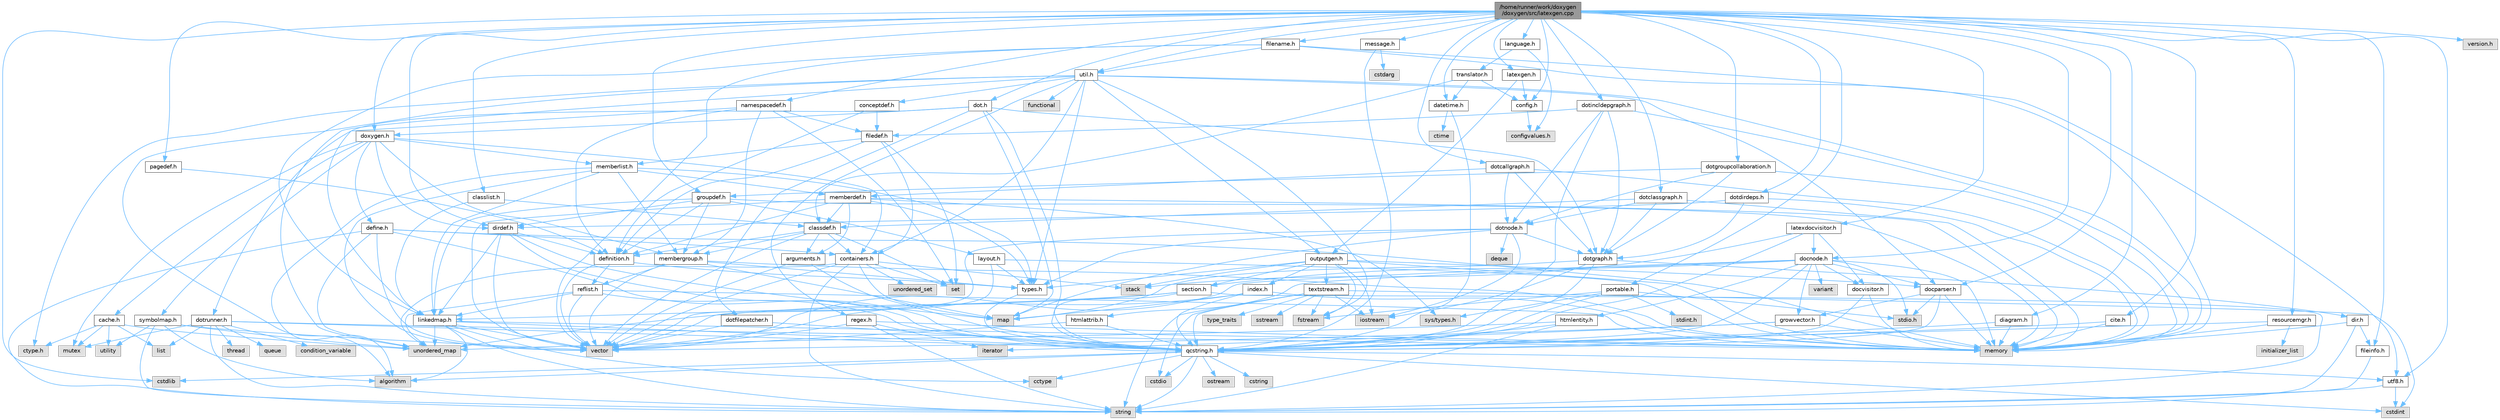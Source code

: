 digraph "/home/runner/work/doxygen/doxygen/src/latexgen.cpp"
{
 // INTERACTIVE_SVG=YES
 // LATEX_PDF_SIZE
  bgcolor="transparent";
  edge [fontname=Helvetica,fontsize=10,labelfontname=Helvetica,labelfontsize=10];
  node [fontname=Helvetica,fontsize=10,shape=box,height=0.2,width=0.4];
  Node1 [label="/home/runner/work/doxygen\l/doxygen/src/latexgen.cpp",height=0.2,width=0.4,color="gray40", fillcolor="grey60", style="filled", fontcolor="black",tooltip=" "];
  Node1 -> Node2 [color="steelblue1",style="solid"];
  Node2 [label="cstdlib",height=0.2,width=0.4,color="grey60", fillcolor="#E0E0E0", style="filled",tooltip=" "];
  Node1 -> Node3 [color="steelblue1",style="solid"];
  Node3 [label="latexgen.h",height=0.2,width=0.4,color="grey40", fillcolor="white", style="filled",URL="$d6/d9c/latexgen_8h.html",tooltip=" "];
  Node3 -> Node4 [color="steelblue1",style="solid"];
  Node4 [label="config.h",height=0.2,width=0.4,color="grey40", fillcolor="white", style="filled",URL="$db/d16/config_8h.html",tooltip=" "];
  Node4 -> Node5 [color="steelblue1",style="solid"];
  Node5 [label="configvalues.h",height=0.2,width=0.4,color="grey60", fillcolor="#E0E0E0", style="filled",tooltip=" "];
  Node3 -> Node6 [color="steelblue1",style="solid"];
  Node6 [label="outputgen.h",height=0.2,width=0.4,color="grey40", fillcolor="white", style="filled",URL="$df/d06/outputgen_8h.html",tooltip=" "];
  Node6 -> Node7 [color="steelblue1",style="solid"];
  Node7 [label="memory",height=0.2,width=0.4,color="grey60", fillcolor="#E0E0E0", style="filled",tooltip=" "];
  Node6 -> Node8 [color="steelblue1",style="solid"];
  Node8 [label="stack",height=0.2,width=0.4,color="grey60", fillcolor="#E0E0E0", style="filled",tooltip=" "];
  Node6 -> Node9 [color="steelblue1",style="solid"];
  Node9 [label="iostream",height=0.2,width=0.4,color="grey60", fillcolor="#E0E0E0", style="filled",tooltip=" "];
  Node6 -> Node10 [color="steelblue1",style="solid"];
  Node10 [label="fstream",height=0.2,width=0.4,color="grey60", fillcolor="#E0E0E0", style="filled",tooltip=" "];
  Node6 -> Node11 [color="steelblue1",style="solid"];
  Node11 [label="types.h",height=0.2,width=0.4,color="grey40", fillcolor="white", style="filled",URL="$d9/d49/types_8h.html",tooltip="This file contains a number of basic enums and types."];
  Node11 -> Node12 [color="steelblue1",style="solid"];
  Node12 [label="qcstring.h",height=0.2,width=0.4,color="grey40", fillcolor="white", style="filled",URL="$d7/d5c/qcstring_8h.html",tooltip=" "];
  Node12 -> Node13 [color="steelblue1",style="solid"];
  Node13 [label="string",height=0.2,width=0.4,color="grey60", fillcolor="#E0E0E0", style="filled",tooltip=" "];
  Node12 -> Node14 [color="steelblue1",style="solid"];
  Node14 [label="algorithm",height=0.2,width=0.4,color="grey60", fillcolor="#E0E0E0", style="filled",tooltip=" "];
  Node12 -> Node15 [color="steelblue1",style="solid"];
  Node15 [label="cctype",height=0.2,width=0.4,color="grey60", fillcolor="#E0E0E0", style="filled",tooltip=" "];
  Node12 -> Node16 [color="steelblue1",style="solid"];
  Node16 [label="cstring",height=0.2,width=0.4,color="grey60", fillcolor="#E0E0E0", style="filled",tooltip=" "];
  Node12 -> Node17 [color="steelblue1",style="solid"];
  Node17 [label="cstdio",height=0.2,width=0.4,color="grey60", fillcolor="#E0E0E0", style="filled",tooltip=" "];
  Node12 -> Node2 [color="steelblue1",style="solid"];
  Node12 -> Node18 [color="steelblue1",style="solid"];
  Node18 [label="cstdint",height=0.2,width=0.4,color="grey60", fillcolor="#E0E0E0", style="filled",tooltip=" "];
  Node12 -> Node19 [color="steelblue1",style="solid"];
  Node19 [label="ostream",height=0.2,width=0.4,color="grey60", fillcolor="#E0E0E0", style="filled",tooltip=" "];
  Node12 -> Node20 [color="steelblue1",style="solid"];
  Node20 [label="utf8.h",height=0.2,width=0.4,color="grey40", fillcolor="white", style="filled",URL="$db/d7c/utf8_8h.html",tooltip="Various UTF8 related helper functions."];
  Node20 -> Node18 [color="steelblue1",style="solid"];
  Node20 -> Node13 [color="steelblue1",style="solid"];
  Node6 -> Node21 [color="steelblue1",style="solid"];
  Node21 [label="index.h",height=0.2,width=0.4,color="grey40", fillcolor="white", style="filled",URL="$d1/db5/index_8h.html",tooltip=" "];
  Node21 -> Node7 [color="steelblue1",style="solid"];
  Node21 -> Node22 [color="steelblue1",style="solid"];
  Node22 [label="vector",height=0.2,width=0.4,color="grey60", fillcolor="#E0E0E0", style="filled",tooltip=" "];
  Node21 -> Node23 [color="steelblue1",style="solid"];
  Node23 [label="map",height=0.2,width=0.4,color="grey60", fillcolor="#E0E0E0", style="filled",tooltip=" "];
  Node21 -> Node12 [color="steelblue1",style="solid"];
  Node6 -> Node24 [color="steelblue1",style="solid"];
  Node24 [label="section.h",height=0.2,width=0.4,color="grey40", fillcolor="white", style="filled",URL="$d1/d2a/section_8h.html",tooltip=" "];
  Node24 -> Node13 [color="steelblue1",style="solid"];
  Node24 -> Node25 [color="steelblue1",style="solid"];
  Node25 [label="unordered_map",height=0.2,width=0.4,color="grey60", fillcolor="#E0E0E0", style="filled",tooltip=" "];
  Node24 -> Node12 [color="steelblue1",style="solid"];
  Node24 -> Node26 [color="steelblue1",style="solid"];
  Node26 [label="linkedmap.h",height=0.2,width=0.4,color="grey40", fillcolor="white", style="filled",URL="$da/de1/linkedmap_8h.html",tooltip=" "];
  Node26 -> Node25 [color="steelblue1",style="solid"];
  Node26 -> Node22 [color="steelblue1",style="solid"];
  Node26 -> Node7 [color="steelblue1",style="solid"];
  Node26 -> Node13 [color="steelblue1",style="solid"];
  Node26 -> Node14 [color="steelblue1",style="solid"];
  Node26 -> Node15 [color="steelblue1",style="solid"];
  Node26 -> Node12 [color="steelblue1",style="solid"];
  Node6 -> Node27 [color="steelblue1",style="solid"];
  Node27 [label="textstream.h",height=0.2,width=0.4,color="grey40", fillcolor="white", style="filled",URL="$d4/d7d/textstream_8h.html",tooltip=" "];
  Node27 -> Node13 [color="steelblue1",style="solid"];
  Node27 -> Node9 [color="steelblue1",style="solid"];
  Node27 -> Node28 [color="steelblue1",style="solid"];
  Node28 [label="sstream",height=0.2,width=0.4,color="grey60", fillcolor="#E0E0E0", style="filled",tooltip=" "];
  Node27 -> Node18 [color="steelblue1",style="solid"];
  Node27 -> Node17 [color="steelblue1",style="solid"];
  Node27 -> Node10 [color="steelblue1",style="solid"];
  Node27 -> Node29 [color="steelblue1",style="solid"];
  Node29 [label="type_traits",height=0.2,width=0.4,color="grey60", fillcolor="#E0E0E0", style="filled",tooltip=" "];
  Node27 -> Node12 [color="steelblue1",style="solid"];
  Node6 -> Node30 [color="steelblue1",style="solid"];
  Node30 [label="docparser.h",height=0.2,width=0.4,color="grey40", fillcolor="white", style="filled",URL="$de/d9c/docparser_8h.html",tooltip=" "];
  Node30 -> Node31 [color="steelblue1",style="solid"];
  Node31 [label="stdio.h",height=0.2,width=0.4,color="grey60", fillcolor="#E0E0E0", style="filled",tooltip=" "];
  Node30 -> Node7 [color="steelblue1",style="solid"];
  Node30 -> Node12 [color="steelblue1",style="solid"];
  Node30 -> Node32 [color="steelblue1",style="solid"];
  Node32 [label="growvector.h",height=0.2,width=0.4,color="grey40", fillcolor="white", style="filled",URL="$d7/d50/growvector_8h.html",tooltip=" "];
  Node32 -> Node22 [color="steelblue1",style="solid"];
  Node32 -> Node7 [color="steelblue1",style="solid"];
  Node32 -> Node33 [color="steelblue1",style="solid"];
  Node33 [label="iterator",height=0.2,width=0.4,color="grey60", fillcolor="#E0E0E0", style="filled",tooltip=" "];
  Node1 -> Node4 [color="steelblue1",style="solid"];
  Node1 -> Node34 [color="steelblue1",style="solid"];
  Node34 [label="message.h",height=0.2,width=0.4,color="grey40", fillcolor="white", style="filled",URL="$d2/d0d/message_8h.html",tooltip=" "];
  Node34 -> Node35 [color="steelblue1",style="solid"];
  Node35 [label="cstdarg",height=0.2,width=0.4,color="grey60", fillcolor="#E0E0E0", style="filled",tooltip=" "];
  Node34 -> Node12 [color="steelblue1",style="solid"];
  Node1 -> Node36 [color="steelblue1",style="solid"];
  Node36 [label="doxygen.h",height=0.2,width=0.4,color="grey40", fillcolor="white", style="filled",URL="$d1/da1/doxygen_8h.html",tooltip=" "];
  Node36 -> Node37 [color="steelblue1",style="solid"];
  Node37 [label="mutex",height=0.2,width=0.4,color="grey60", fillcolor="#E0E0E0", style="filled",tooltip=" "];
  Node36 -> Node38 [color="steelblue1",style="solid"];
  Node38 [label="containers.h",height=0.2,width=0.4,color="grey40", fillcolor="white", style="filled",URL="$d5/d75/containers_8h.html",tooltip=" "];
  Node38 -> Node22 [color="steelblue1",style="solid"];
  Node38 -> Node13 [color="steelblue1",style="solid"];
  Node38 -> Node39 [color="steelblue1",style="solid"];
  Node39 [label="set",height=0.2,width=0.4,color="grey60", fillcolor="#E0E0E0", style="filled",tooltip=" "];
  Node38 -> Node23 [color="steelblue1",style="solid"];
  Node38 -> Node40 [color="steelblue1",style="solid"];
  Node40 [label="unordered_set",height=0.2,width=0.4,color="grey60", fillcolor="#E0E0E0", style="filled",tooltip=" "];
  Node38 -> Node25 [color="steelblue1",style="solid"];
  Node38 -> Node8 [color="steelblue1",style="solid"];
  Node36 -> Node41 [color="steelblue1",style="solid"];
  Node41 [label="membergroup.h",height=0.2,width=0.4,color="grey40", fillcolor="white", style="filled",URL="$d9/d11/membergroup_8h.html",tooltip=" "];
  Node41 -> Node22 [color="steelblue1",style="solid"];
  Node41 -> Node23 [color="steelblue1",style="solid"];
  Node41 -> Node7 [color="steelblue1",style="solid"];
  Node41 -> Node11 [color="steelblue1",style="solid"];
  Node41 -> Node42 [color="steelblue1",style="solid"];
  Node42 [label="reflist.h",height=0.2,width=0.4,color="grey40", fillcolor="white", style="filled",URL="$d1/d02/reflist_8h.html",tooltip=" "];
  Node42 -> Node22 [color="steelblue1",style="solid"];
  Node42 -> Node25 [color="steelblue1",style="solid"];
  Node42 -> Node7 [color="steelblue1",style="solid"];
  Node42 -> Node12 [color="steelblue1",style="solid"];
  Node42 -> Node26 [color="steelblue1",style="solid"];
  Node36 -> Node43 [color="steelblue1",style="solid"];
  Node43 [label="dirdef.h",height=0.2,width=0.4,color="grey40", fillcolor="white", style="filled",URL="$d6/d15/dirdef_8h.html",tooltip=" "];
  Node43 -> Node22 [color="steelblue1",style="solid"];
  Node43 -> Node23 [color="steelblue1",style="solid"];
  Node43 -> Node12 [color="steelblue1",style="solid"];
  Node43 -> Node26 [color="steelblue1",style="solid"];
  Node43 -> Node44 [color="steelblue1",style="solid"];
  Node44 [label="definition.h",height=0.2,width=0.4,color="grey40", fillcolor="white", style="filled",URL="$df/da1/definition_8h.html",tooltip=" "];
  Node44 -> Node22 [color="steelblue1",style="solid"];
  Node44 -> Node11 [color="steelblue1",style="solid"];
  Node44 -> Node42 [color="steelblue1",style="solid"];
  Node36 -> Node45 [color="steelblue1",style="solid"];
  Node45 [label="memberlist.h",height=0.2,width=0.4,color="grey40", fillcolor="white", style="filled",URL="$dd/d78/memberlist_8h.html",tooltip=" "];
  Node45 -> Node22 [color="steelblue1",style="solid"];
  Node45 -> Node14 [color="steelblue1",style="solid"];
  Node45 -> Node46 [color="steelblue1",style="solid"];
  Node46 [label="memberdef.h",height=0.2,width=0.4,color="grey40", fillcolor="white", style="filled",URL="$d4/d46/memberdef_8h.html",tooltip=" "];
  Node46 -> Node22 [color="steelblue1",style="solid"];
  Node46 -> Node7 [color="steelblue1",style="solid"];
  Node46 -> Node47 [color="steelblue1",style="solid"];
  Node47 [label="sys/types.h",height=0.2,width=0.4,color="grey60", fillcolor="#E0E0E0", style="filled",tooltip=" "];
  Node46 -> Node11 [color="steelblue1",style="solid"];
  Node46 -> Node44 [color="steelblue1",style="solid"];
  Node46 -> Node48 [color="steelblue1",style="solid"];
  Node48 [label="arguments.h",height=0.2,width=0.4,color="grey40", fillcolor="white", style="filled",URL="$df/d9b/arguments_8h.html",tooltip=" "];
  Node48 -> Node22 [color="steelblue1",style="solid"];
  Node48 -> Node12 [color="steelblue1",style="solid"];
  Node46 -> Node49 [color="steelblue1",style="solid"];
  Node49 [label="classdef.h",height=0.2,width=0.4,color="grey40", fillcolor="white", style="filled",URL="$d1/da6/classdef_8h.html",tooltip=" "];
  Node49 -> Node22 [color="steelblue1",style="solid"];
  Node49 -> Node39 [color="steelblue1",style="solid"];
  Node49 -> Node38 [color="steelblue1",style="solid"];
  Node49 -> Node44 [color="steelblue1",style="solid"];
  Node49 -> Node48 [color="steelblue1",style="solid"];
  Node49 -> Node41 [color="steelblue1",style="solid"];
  Node45 -> Node26 [color="steelblue1",style="solid"];
  Node45 -> Node11 [color="steelblue1",style="solid"];
  Node45 -> Node41 [color="steelblue1",style="solid"];
  Node36 -> Node50 [color="steelblue1",style="solid"];
  Node50 [label="define.h",height=0.2,width=0.4,color="grey40", fillcolor="white", style="filled",URL="$df/d67/define_8h.html",tooltip=" "];
  Node50 -> Node22 [color="steelblue1",style="solid"];
  Node50 -> Node7 [color="steelblue1",style="solid"];
  Node50 -> Node13 [color="steelblue1",style="solid"];
  Node50 -> Node25 [color="steelblue1",style="solid"];
  Node50 -> Node12 [color="steelblue1",style="solid"];
  Node50 -> Node38 [color="steelblue1",style="solid"];
  Node36 -> Node51 [color="steelblue1",style="solid"];
  Node51 [label="cache.h",height=0.2,width=0.4,color="grey40", fillcolor="white", style="filled",URL="$d3/d26/cache_8h.html",tooltip=" "];
  Node51 -> Node52 [color="steelblue1",style="solid"];
  Node52 [label="list",height=0.2,width=0.4,color="grey60", fillcolor="#E0E0E0", style="filled",tooltip=" "];
  Node51 -> Node25 [color="steelblue1",style="solid"];
  Node51 -> Node37 [color="steelblue1",style="solid"];
  Node51 -> Node53 [color="steelblue1",style="solid"];
  Node53 [label="utility",height=0.2,width=0.4,color="grey60", fillcolor="#E0E0E0", style="filled",tooltip=" "];
  Node51 -> Node54 [color="steelblue1",style="solid"];
  Node54 [label="ctype.h",height=0.2,width=0.4,color="grey60", fillcolor="#E0E0E0", style="filled",tooltip=" "];
  Node36 -> Node55 [color="steelblue1",style="solid"];
  Node55 [label="symbolmap.h",height=0.2,width=0.4,color="grey40", fillcolor="white", style="filled",URL="$d7/ddd/symbolmap_8h.html",tooltip=" "];
  Node55 -> Node14 [color="steelblue1",style="solid"];
  Node55 -> Node25 [color="steelblue1",style="solid"];
  Node55 -> Node22 [color="steelblue1",style="solid"];
  Node55 -> Node13 [color="steelblue1",style="solid"];
  Node55 -> Node53 [color="steelblue1",style="solid"];
  Node1 -> Node56 [color="steelblue1",style="solid"];
  Node56 [label="util.h",height=0.2,width=0.4,color="grey40", fillcolor="white", style="filled",URL="$d8/d3c/util_8h.html",tooltip="A bunch of utility functions."];
  Node56 -> Node7 [color="steelblue1",style="solid"];
  Node56 -> Node25 [color="steelblue1",style="solid"];
  Node56 -> Node14 [color="steelblue1",style="solid"];
  Node56 -> Node57 [color="steelblue1",style="solid"];
  Node57 [label="functional",height=0.2,width=0.4,color="grey60", fillcolor="#E0E0E0", style="filled",tooltip=" "];
  Node56 -> Node10 [color="steelblue1",style="solid"];
  Node56 -> Node54 [color="steelblue1",style="solid"];
  Node56 -> Node11 [color="steelblue1",style="solid"];
  Node56 -> Node30 [color="steelblue1",style="solid"];
  Node56 -> Node38 [color="steelblue1",style="solid"];
  Node56 -> Node6 [color="steelblue1",style="solid"];
  Node56 -> Node58 [color="steelblue1",style="solid"];
  Node58 [label="regex.h",height=0.2,width=0.4,color="grey40", fillcolor="white", style="filled",URL="$d1/d21/regex_8h.html",tooltip=" "];
  Node58 -> Node7 [color="steelblue1",style="solid"];
  Node58 -> Node13 [color="steelblue1",style="solid"];
  Node58 -> Node22 [color="steelblue1",style="solid"];
  Node58 -> Node33 [color="steelblue1",style="solid"];
  Node56 -> Node59 [color="steelblue1",style="solid"];
  Node59 [label="conceptdef.h",height=0.2,width=0.4,color="grey40", fillcolor="white", style="filled",URL="$da/df1/conceptdef_8h.html",tooltip=" "];
  Node59 -> Node44 [color="steelblue1",style="solid"];
  Node59 -> Node60 [color="steelblue1",style="solid"];
  Node60 [label="filedef.h",height=0.2,width=0.4,color="grey40", fillcolor="white", style="filled",URL="$d4/d3a/filedef_8h.html",tooltip=" "];
  Node60 -> Node39 [color="steelblue1",style="solid"];
  Node60 -> Node44 [color="steelblue1",style="solid"];
  Node60 -> Node45 [color="steelblue1",style="solid"];
  Node60 -> Node38 [color="steelblue1",style="solid"];
  Node1 -> Node61 [color="steelblue1",style="solid"];
  Node61 [label="diagram.h",height=0.2,width=0.4,color="grey40", fillcolor="white", style="filled",URL="$d9/d1b/diagram_8h.html",tooltip=" "];
  Node61 -> Node7 [color="steelblue1",style="solid"];
  Node61 -> Node12 [color="steelblue1",style="solid"];
  Node1 -> Node62 [color="steelblue1",style="solid"];
  Node62 [label="language.h",height=0.2,width=0.4,color="grey40", fillcolor="white", style="filled",URL="$d8/dce/language_8h.html",tooltip=" "];
  Node62 -> Node63 [color="steelblue1",style="solid"];
  Node63 [label="translator.h",height=0.2,width=0.4,color="grey40", fillcolor="white", style="filled",URL="$d9/df1/translator_8h.html",tooltip=" "];
  Node63 -> Node49 [color="steelblue1",style="solid"];
  Node63 -> Node4 [color="steelblue1",style="solid"];
  Node63 -> Node64 [color="steelblue1",style="solid"];
  Node64 [label="datetime.h",height=0.2,width=0.4,color="grey40", fillcolor="white", style="filled",URL="$de/d1b/datetime_8h.html",tooltip=" "];
  Node64 -> Node65 [color="steelblue1",style="solid"];
  Node65 [label="ctime",height=0.2,width=0.4,color="grey60", fillcolor="#E0E0E0", style="filled",tooltip=" "];
  Node64 -> Node12 [color="steelblue1",style="solid"];
  Node62 -> Node5 [color="steelblue1",style="solid"];
  Node1 -> Node66 [color="steelblue1",style="solid"];
  Node66 [label="version.h",height=0.2,width=0.4,color="grey60", fillcolor="#E0E0E0", style="filled",tooltip=" "];
  Node1 -> Node67 [color="steelblue1",style="solid"];
  Node67 [label="dot.h",height=0.2,width=0.4,color="grey40", fillcolor="white", style="filled",URL="$d6/d4a/dot_8h.html",tooltip=" "];
  Node67 -> Node23 [color="steelblue1",style="solid"];
  Node67 -> Node12 [color="steelblue1",style="solid"];
  Node67 -> Node68 [color="steelblue1",style="solid"];
  Node68 [label="dotgraph.h",height=0.2,width=0.4,color="grey40", fillcolor="white", style="filled",URL="$d0/daa/dotgraph_8h.html",tooltip=" "];
  Node68 -> Node9 [color="steelblue1",style="solid"];
  Node68 -> Node23 [color="steelblue1",style="solid"];
  Node68 -> Node12 [color="steelblue1",style="solid"];
  Node68 -> Node69 [color="steelblue1",style="solid"];
  Node69 [label="dir.h",height=0.2,width=0.4,color="grey40", fillcolor="white", style="filled",URL="$df/d9c/dir_8h.html",tooltip=" "];
  Node69 -> Node13 [color="steelblue1",style="solid"];
  Node69 -> Node7 [color="steelblue1",style="solid"];
  Node69 -> Node70 [color="steelblue1",style="solid"];
  Node70 [label="fileinfo.h",height=0.2,width=0.4,color="grey40", fillcolor="white", style="filled",URL="$df/d45/fileinfo_8h.html",tooltip=" "];
  Node70 -> Node13 [color="steelblue1",style="solid"];
  Node67 -> Node71 [color="steelblue1",style="solid"];
  Node71 [label="dotfilepatcher.h",height=0.2,width=0.4,color="grey40", fillcolor="white", style="filled",URL="$d3/d38/dotfilepatcher_8h.html",tooltip=" "];
  Node71 -> Node22 [color="steelblue1",style="solid"];
  Node71 -> Node12 [color="steelblue1",style="solid"];
  Node67 -> Node72 [color="steelblue1",style="solid"];
  Node72 [label="dotrunner.h",height=0.2,width=0.4,color="grey40", fillcolor="white", style="filled",URL="$d2/dd1/dotrunner_8h.html",tooltip=" "];
  Node72 -> Node13 [color="steelblue1",style="solid"];
  Node72 -> Node73 [color="steelblue1",style="solid"];
  Node73 [label="thread",height=0.2,width=0.4,color="grey60", fillcolor="#E0E0E0", style="filled",tooltip=" "];
  Node72 -> Node52 [color="steelblue1",style="solid"];
  Node72 -> Node74 [color="steelblue1",style="solid"];
  Node74 [label="queue",height=0.2,width=0.4,color="grey60", fillcolor="#E0E0E0", style="filled",tooltip=" "];
  Node72 -> Node37 [color="steelblue1",style="solid"];
  Node72 -> Node75 [color="steelblue1",style="solid"];
  Node75 [label="condition_variable",height=0.2,width=0.4,color="grey60", fillcolor="#E0E0E0", style="filled",tooltip=" "];
  Node72 -> Node7 [color="steelblue1",style="solid"];
  Node72 -> Node12 [color="steelblue1",style="solid"];
  Node67 -> Node36 [color="steelblue1",style="solid"];
  Node1 -> Node76 [color="steelblue1",style="solid"];
  Node76 [label="dotcallgraph.h",height=0.2,width=0.4,color="grey40", fillcolor="white", style="filled",URL="$dc/dcf/dotcallgraph_8h.html",tooltip=" "];
  Node76 -> Node7 [color="steelblue1",style="solid"];
  Node76 -> Node77 [color="steelblue1",style="solid"];
  Node77 [label="dotnode.h",height=0.2,width=0.4,color="grey40", fillcolor="white", style="filled",URL="$d8/d3b/dotnode_8h.html",tooltip=" "];
  Node77 -> Node22 [color="steelblue1",style="solid"];
  Node77 -> Node23 [color="steelblue1",style="solid"];
  Node77 -> Node78 [color="steelblue1",style="solid"];
  Node78 [label="deque",height=0.2,width=0.4,color="grey60", fillcolor="#E0E0E0", style="filled",tooltip=" "];
  Node77 -> Node9 [color="steelblue1",style="solid"];
  Node77 -> Node11 [color="steelblue1",style="solid"];
  Node77 -> Node68 [color="steelblue1",style="solid"];
  Node76 -> Node68 [color="steelblue1",style="solid"];
  Node76 -> Node46 [color="steelblue1",style="solid"];
  Node1 -> Node79 [color="steelblue1",style="solid"];
  Node79 [label="dotclassgraph.h",height=0.2,width=0.4,color="grey40", fillcolor="white", style="filled",URL="$d5/d04/dotclassgraph_8h.html",tooltip=" "];
  Node79 -> Node7 [color="steelblue1",style="solid"];
  Node79 -> Node49 [color="steelblue1",style="solid"];
  Node79 -> Node77 [color="steelblue1",style="solid"];
  Node79 -> Node68 [color="steelblue1",style="solid"];
  Node1 -> Node80 [color="steelblue1",style="solid"];
  Node80 [label="dotdirdeps.h",height=0.2,width=0.4,color="grey40", fillcolor="white", style="filled",URL="$d3/dcf/dotdirdeps_8h.html",tooltip=" "];
  Node80 -> Node7 [color="steelblue1",style="solid"];
  Node80 -> Node68 [color="steelblue1",style="solid"];
  Node80 -> Node43 [color="steelblue1",style="solid"];
  Node1 -> Node81 [color="steelblue1",style="solid"];
  Node81 [label="dotgroupcollaboration.h",height=0.2,width=0.4,color="grey40", fillcolor="white", style="filled",URL="$d7/d99/dotgroupcollaboration_8h.html",tooltip=" "];
  Node81 -> Node7 [color="steelblue1",style="solid"];
  Node81 -> Node77 [color="steelblue1",style="solid"];
  Node81 -> Node68 [color="steelblue1",style="solid"];
  Node81 -> Node82 [color="steelblue1",style="solid"];
  Node82 [label="groupdef.h",height=0.2,width=0.4,color="grey40", fillcolor="white", style="filled",URL="$d1/de6/groupdef_8h.html",tooltip=" "];
  Node82 -> Node7 [color="steelblue1",style="solid"];
  Node82 -> Node44 [color="steelblue1",style="solid"];
  Node82 -> Node43 [color="steelblue1",style="solid"];
  Node82 -> Node83 [color="steelblue1",style="solid"];
  Node83 [label="layout.h",height=0.2,width=0.4,color="grey40", fillcolor="white", style="filled",URL="$db/d51/layout_8h.html",tooltip=" "];
  Node83 -> Node7 [color="steelblue1",style="solid"];
  Node83 -> Node22 [color="steelblue1",style="solid"];
  Node83 -> Node11 [color="steelblue1",style="solid"];
  Node82 -> Node41 [color="steelblue1",style="solid"];
  Node82 -> Node26 [color="steelblue1",style="solid"];
  Node1 -> Node84 [color="steelblue1",style="solid"];
  Node84 [label="dotincldepgraph.h",height=0.2,width=0.4,color="grey40", fillcolor="white", style="filled",URL="$dd/d8c/dotincldepgraph_8h.html",tooltip=" "];
  Node84 -> Node7 [color="steelblue1",style="solid"];
  Node84 -> Node12 [color="steelblue1",style="solid"];
  Node84 -> Node60 [color="steelblue1",style="solid"];
  Node84 -> Node77 [color="steelblue1",style="solid"];
  Node84 -> Node68 [color="steelblue1",style="solid"];
  Node1 -> Node85 [color="steelblue1",style="solid"];
  Node85 [label="pagedef.h",height=0.2,width=0.4,color="grey40", fillcolor="white", style="filled",URL="$dd/d66/pagedef_8h.html",tooltip=" "];
  Node85 -> Node44 [color="steelblue1",style="solid"];
  Node1 -> Node30 [color="steelblue1",style="solid"];
  Node1 -> Node86 [color="steelblue1",style="solid"];
  Node86 [label="docnode.h",height=0.2,width=0.4,color="grey40", fillcolor="white", style="filled",URL="$de/d2b/docnode_8h.html",tooltip=" "];
  Node86 -> Node31 [color="steelblue1",style="solid"];
  Node86 -> Node22 [color="steelblue1",style="solid"];
  Node86 -> Node7 [color="steelblue1",style="solid"];
  Node86 -> Node87 [color="steelblue1",style="solid"];
  Node87 [label="variant",height=0.2,width=0.4,color="grey60", fillcolor="#E0E0E0", style="filled",tooltip=" "];
  Node86 -> Node12 [color="steelblue1",style="solid"];
  Node86 -> Node88 [color="steelblue1",style="solid"];
  Node88 [label="docvisitor.h",height=0.2,width=0.4,color="grey40", fillcolor="white", style="filled",URL="$d2/d3c/docvisitor_8h.html",tooltip=" "];
  Node88 -> Node7 [color="steelblue1",style="solid"];
  Node88 -> Node12 [color="steelblue1",style="solid"];
  Node86 -> Node30 [color="steelblue1",style="solid"];
  Node86 -> Node89 [color="steelblue1",style="solid"];
  Node89 [label="htmlattrib.h",height=0.2,width=0.4,color="grey40", fillcolor="white", style="filled",URL="$d0/d73/htmlattrib_8h.html",tooltip=" "];
  Node89 -> Node22 [color="steelblue1",style="solid"];
  Node89 -> Node12 [color="steelblue1",style="solid"];
  Node86 -> Node90 [color="steelblue1",style="solid"];
  Node90 [label="htmlentity.h",height=0.2,width=0.4,color="grey40", fillcolor="white", style="filled",URL="$db/dc6/htmlentity_8h.html",tooltip=" "];
  Node90 -> Node25 [color="steelblue1",style="solid"];
  Node90 -> Node13 [color="steelblue1",style="solid"];
  Node90 -> Node12 [color="steelblue1",style="solid"];
  Node86 -> Node32 [color="steelblue1",style="solid"];
  Node86 -> Node24 [color="steelblue1",style="solid"];
  Node1 -> Node91 [color="steelblue1",style="solid"];
  Node91 [label="latexdocvisitor.h",height=0.2,width=0.4,color="grey40", fillcolor="white", style="filled",URL="$d8/d99/latexdocvisitor_8h.html",tooltip=" "];
  Node91 -> Node8 [color="steelblue1",style="solid"];
  Node91 -> Node12 [color="steelblue1",style="solid"];
  Node91 -> Node88 [color="steelblue1",style="solid"];
  Node91 -> Node86 [color="steelblue1",style="solid"];
  Node1 -> Node43 [color="steelblue1",style="solid"];
  Node1 -> Node92 [color="steelblue1",style="solid"];
  Node92 [label="cite.h",height=0.2,width=0.4,color="grey40", fillcolor="white", style="filled",URL="$d7/d69/cite_8h.html",tooltip=" "];
  Node92 -> Node7 [color="steelblue1",style="solid"];
  Node92 -> Node12 [color="steelblue1",style="solid"];
  Node1 -> Node82 [color="steelblue1",style="solid"];
  Node1 -> Node93 [color="steelblue1",style="solid"];
  Node93 [label="classlist.h",height=0.2,width=0.4,color="grey40", fillcolor="white", style="filled",URL="$d2/df8/classlist_8h.html",tooltip=" "];
  Node93 -> Node26 [color="steelblue1",style="solid"];
  Node93 -> Node49 [color="steelblue1",style="solid"];
  Node1 -> Node94 [color="steelblue1",style="solid"];
  Node94 [label="namespacedef.h",height=0.2,width=0.4,color="grey40", fillcolor="white", style="filled",URL="$d7/d97/namespacedef_8h.html",tooltip=" "];
  Node94 -> Node39 [color="steelblue1",style="solid"];
  Node94 -> Node44 [color="steelblue1",style="solid"];
  Node94 -> Node60 [color="steelblue1",style="solid"];
  Node94 -> Node26 [color="steelblue1",style="solid"];
  Node94 -> Node41 [color="steelblue1",style="solid"];
  Node1 -> Node95 [color="steelblue1",style="solid"];
  Node95 [label="filename.h",height=0.2,width=0.4,color="grey40", fillcolor="white", style="filled",URL="$dc/dd6/filename_8h.html",tooltip=" "];
  Node95 -> Node7 [color="steelblue1",style="solid"];
  Node95 -> Node22 [color="steelblue1",style="solid"];
  Node95 -> Node26 [color="steelblue1",style="solid"];
  Node95 -> Node20 [color="steelblue1",style="solid"];
  Node95 -> Node56 [color="steelblue1",style="solid"];
  Node1 -> Node96 [color="steelblue1",style="solid"];
  Node96 [label="resourcemgr.h",height=0.2,width=0.4,color="grey40", fillcolor="white", style="filled",URL="$d6/d07/resourcemgr_8h.html",tooltip=" "];
  Node96 -> Node7 [color="steelblue1",style="solid"];
  Node96 -> Node97 [color="steelblue1",style="solid"];
  Node97 [label="initializer_list",height=0.2,width=0.4,color="grey60", fillcolor="#E0E0E0", style="filled",tooltip=" "];
  Node96 -> Node12 [color="steelblue1",style="solid"];
  Node1 -> Node98 [color="steelblue1",style="solid"];
  Node98 [label="portable.h",height=0.2,width=0.4,color="grey40", fillcolor="white", style="filled",URL="$d2/de2/portable_8h.html",tooltip="Portable versions of functions that are platform dependent."];
  Node98 -> Node31 [color="steelblue1",style="solid"];
  Node98 -> Node47 [color="steelblue1",style="solid"];
  Node98 -> Node99 [color="steelblue1",style="solid"];
  Node99 [label="stdint.h",height=0.2,width=0.4,color="grey60", fillcolor="#E0E0E0", style="filled",tooltip=" "];
  Node98 -> Node10 [color="steelblue1",style="solid"];
  Node98 -> Node12 [color="steelblue1",style="solid"];
  Node1 -> Node70 [color="steelblue1",style="solid"];
  Node1 -> Node20 [color="steelblue1",style="solid"];
  Node1 -> Node64 [color="steelblue1",style="solid"];
}
